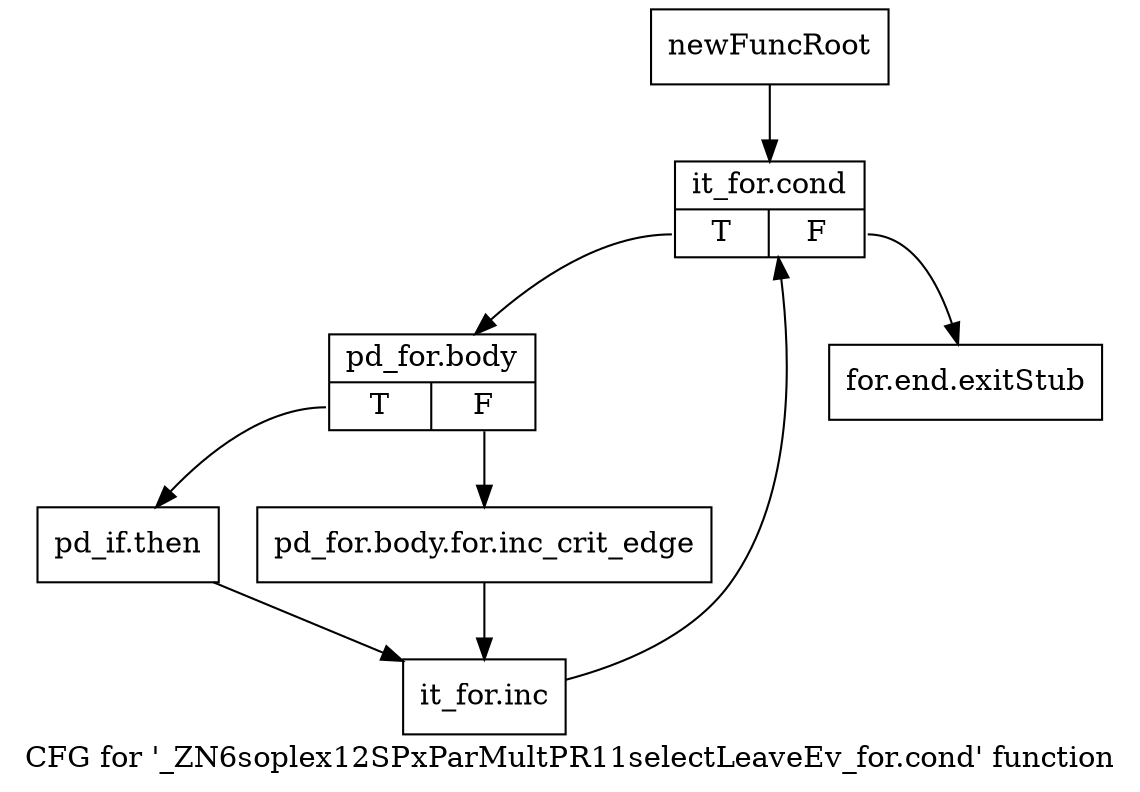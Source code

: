 digraph "CFG for '_ZN6soplex12SPxParMultPR11selectLeaveEv_for.cond' function" {
	label="CFG for '_ZN6soplex12SPxParMultPR11selectLeaveEv_for.cond' function";

	Node0x2cd0060 [shape=record,label="{newFuncRoot}"];
	Node0x2cd0060 -> Node0x2cd0530;
	Node0x2cd00b0 [shape=record,label="{for.end.exitStub}"];
	Node0x2cd0530 [shape=record,label="{it_for.cond|{<s0>T|<s1>F}}"];
	Node0x2cd0530:s0 -> Node0x2cd0580;
	Node0x2cd0530:s1 -> Node0x2cd00b0;
	Node0x2cd0580 [shape=record,label="{pd_for.body|{<s0>T|<s1>F}}"];
	Node0x2cd0580:s0 -> Node0x2cd0620;
	Node0x2cd0580:s1 -> Node0x2cd05d0;
	Node0x2cd05d0 [shape=record,label="{pd_for.body.for.inc_crit_edge}"];
	Node0x2cd05d0 -> Node0x2cd0670;
	Node0x2cd0620 [shape=record,label="{pd_if.then}"];
	Node0x2cd0620 -> Node0x2cd0670;
	Node0x2cd0670 [shape=record,label="{it_for.inc}"];
	Node0x2cd0670 -> Node0x2cd0530;
}

